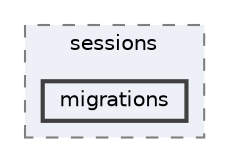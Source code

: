 digraph "C:/Users/LukeMabie/documents/Development/Password_Saver_Using_Django-master/venv/Lib/site-packages/django/contrib/sessions/migrations"
{
 // LATEX_PDF_SIZE
  bgcolor="transparent";
  edge [fontname=Helvetica,fontsize=10,labelfontname=Helvetica,labelfontsize=10];
  node [fontname=Helvetica,fontsize=10,shape=box,height=0.2,width=0.4];
  compound=true
  subgraph clusterdir_771538587eef44b479cced42243ef99d {
    graph [ bgcolor="#edf0f7", pencolor="grey50", label="sessions", fontname=Helvetica,fontsize=10 style="filled,dashed", URL="dir_771538587eef44b479cced42243ef99d.html",tooltip=""]
  dir_1b7df43e01a1a6084e90e8596492f152 [label="migrations", fillcolor="#edf0f7", color="grey25", style="filled,bold", URL="dir_1b7df43e01a1a6084e90e8596492f152.html",tooltip=""];
  }
}
